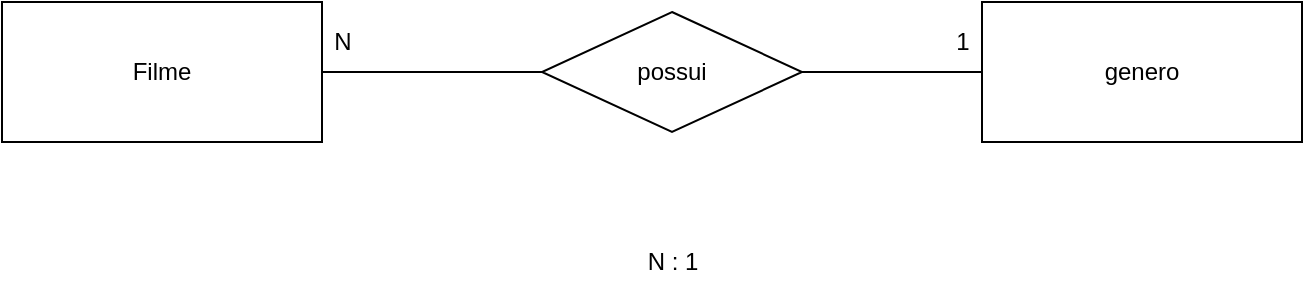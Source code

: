 <mxfile version="14.9.3" type="device"><diagram id="1Xlj4GRhmzZJhzaIpGjy" name="Page-1"><mxGraphModel dx="1038" dy="579" grid="1" gridSize="10" guides="1" tooltips="1" connect="1" arrows="1" fold="1" page="1" pageScale="1" pageWidth="827" pageHeight="1169" math="0" shadow="0"><root><mxCell id="0"/><mxCell id="1" parent="0"/><mxCell id="cXg-5yrEPbxYIqmfqcGe-6" style="edgeStyle=orthogonalEdgeStyle;rounded=0;orthogonalLoop=1;jettySize=auto;html=1;entryX=0;entryY=0.5;entryDx=0;entryDy=0;strokeWidth=1;endArrow=none;endFill=0;" edge="1" parent="1" source="cXg-5yrEPbxYIqmfqcGe-1" target="cXg-5yrEPbxYIqmfqcGe-2"><mxGeometry relative="1" as="geometry"/></mxCell><mxCell id="cXg-5yrEPbxYIqmfqcGe-1" value="" style="rounded=0;whiteSpace=wrap;html=1;" vertex="1" parent="1"><mxGeometry x="120" y="140" width="160" height="70" as="geometry"/></mxCell><mxCell id="cXg-5yrEPbxYIqmfqcGe-7" style="edgeStyle=orthogonalEdgeStyle;rounded=0;orthogonalLoop=1;jettySize=auto;html=1;entryX=0;entryY=0.5;entryDx=0;entryDy=0;endArrow=none;endFill=0;" edge="1" parent="1" source="cXg-5yrEPbxYIqmfqcGe-2" target="cXg-5yrEPbxYIqmfqcGe-3"><mxGeometry relative="1" as="geometry"/></mxCell><mxCell id="cXg-5yrEPbxYIqmfqcGe-2" value="possui" style="shape=rhombus;perimeter=rhombusPerimeter;whiteSpace=wrap;html=1;align=center;" vertex="1" parent="1"><mxGeometry x="390" y="145" width="130" height="60" as="geometry"/></mxCell><mxCell id="cXg-5yrEPbxYIqmfqcGe-3" value="" style="rounded=0;whiteSpace=wrap;html=1;" vertex="1" parent="1"><mxGeometry x="610" y="140" width="160" height="70" as="geometry"/></mxCell><mxCell id="cXg-5yrEPbxYIqmfqcGe-4" value="Filme" style="text;html=1;strokeColor=none;fillColor=none;align=center;verticalAlign=middle;whiteSpace=wrap;rounded=0;" vertex="1" parent="1"><mxGeometry x="180" y="165" width="40" height="20" as="geometry"/></mxCell><mxCell id="cXg-5yrEPbxYIqmfqcGe-5" value="genero" style="text;html=1;strokeColor=none;fillColor=none;align=center;verticalAlign=middle;whiteSpace=wrap;rounded=0;" vertex="1" parent="1"><mxGeometry x="670" y="165" width="40" height="20" as="geometry"/></mxCell><mxCell id="cXg-5yrEPbxYIqmfqcGe-8" value="N : 1" style="text;html=1;align=center;verticalAlign=middle;resizable=0;points=[];autosize=1;strokeColor=none;" vertex="1" parent="1"><mxGeometry x="435" y="260" width="40" height="20" as="geometry"/></mxCell><mxCell id="cXg-5yrEPbxYIqmfqcGe-9" value="1" style="text;html=1;align=center;verticalAlign=middle;resizable=0;points=[];autosize=1;strokeColor=none;" vertex="1" parent="1"><mxGeometry x="590" y="150" width="20" height="20" as="geometry"/></mxCell><mxCell id="cXg-5yrEPbxYIqmfqcGe-10" value="N" style="text;html=1;align=center;verticalAlign=middle;resizable=0;points=[];autosize=1;strokeColor=none;" vertex="1" parent="1"><mxGeometry x="280" y="150" width="20" height="20" as="geometry"/></mxCell></root></mxGraphModel></diagram></mxfile>